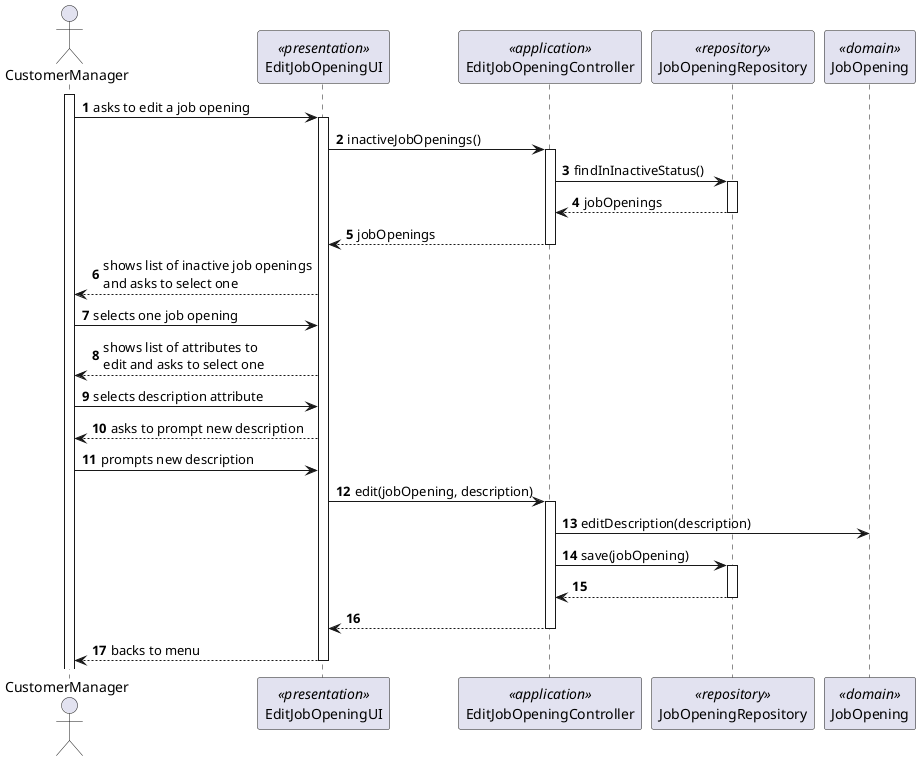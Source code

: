 @startuml
'https://plantuml.com/sequence-diagram

autonumber

actor CustomerManager
participant EditJobOpeningUI <<presentation>>
participant EditJobOpeningController <<application>>
participant JobOpeningRepository <<repository>>
participant JobOpening <<domain>>

activate CustomerManager
CustomerManager -> EditJobOpeningUI : asks to edit a job opening
activate EditJobOpeningUI
EditJobOpeningUI -> EditJobOpeningController : inactiveJobOpenings()
activate EditJobOpeningController
EditJobOpeningController -> JobOpeningRepository : findInInactiveStatus()
activate JobOpeningRepository
JobOpeningRepository --> EditJobOpeningController : jobOpenings
deactivate JobOpeningRepository
EditJobOpeningController --> EditJobOpeningUI : jobOpenings
deactivate EditJobOpeningController
EditJobOpeningUI --> CustomerManager : shows list of inactive job openings\nand asks to select one
CustomerManager -> EditJobOpeningUI : selects one job opening
EditJobOpeningUI --> CustomerManager : shows list of attributes to\nedit and asks to select one
CustomerManager -> EditJobOpeningUI : selects description attribute
EditJobOpeningUI --> CustomerManager : asks to prompt new description
CustomerManager -> EditJobOpeningUI : prompts new description
EditJobOpeningUI -> EditJobOpeningController : edit(jobOpening, description)
activate EditJobOpeningController
EditJobOpeningController -> JobOpening : editDescription(description)
EditJobOpeningController -> JobOpeningRepository : save(jobOpening)
activate JobOpeningRepository
JobOpeningRepository --> EditJobOpeningController :
deactivate JobOpeningRepository
EditJobOpeningController --> EditJobOpeningUI :
deactivate EditJobOpeningController
EditJobOpeningUI --> CustomerManager : backs to menu
deactivate EditJobOpeningUI
@enduml